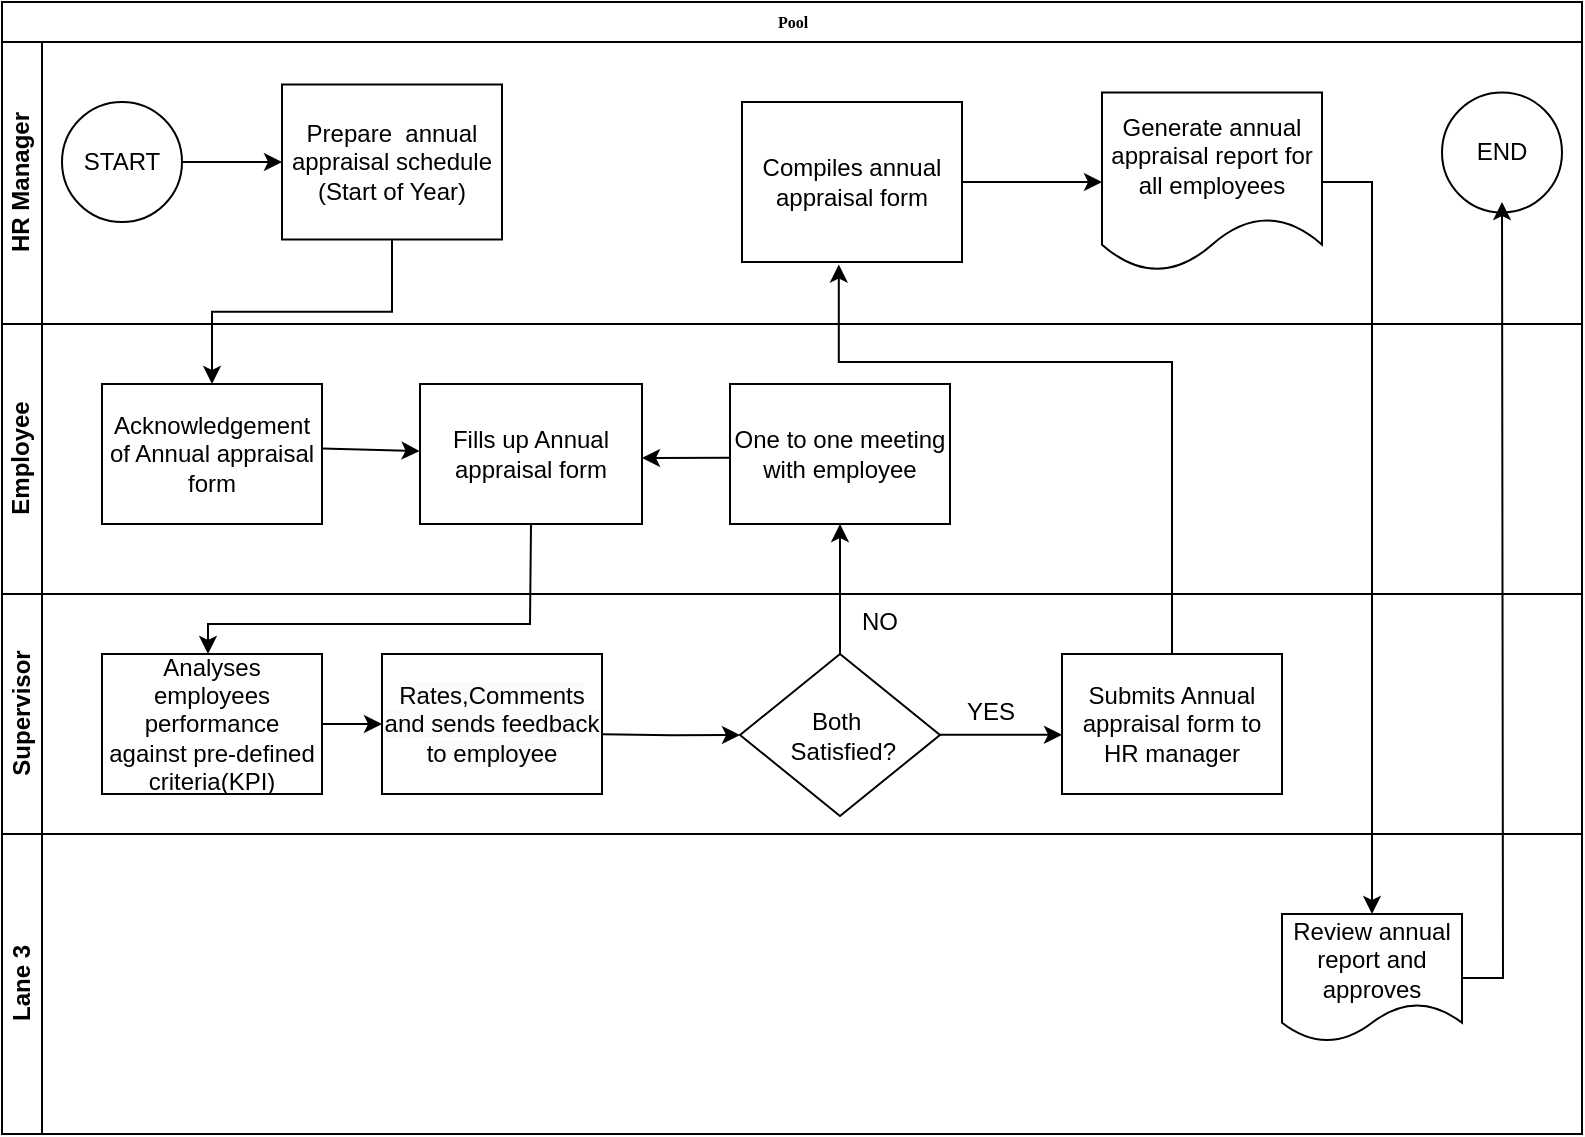 <mxfile version="23.1.5" type="github">
  <diagram name="Page-1" id="c7488fd3-1785-93aa-aadb-54a6760d102a">
    <mxGraphModel dx="1231" dy="582" grid="1" gridSize="10" guides="1" tooltips="1" connect="1" arrows="1" fold="1" page="1" pageScale="1" pageWidth="1100" pageHeight="850" background="none" math="0" shadow="0">
      <root>
        <mxCell id="0" />
        <mxCell id="1" parent="0" />
        <mxCell id="2b4e8129b02d487f-1" value="Pool" style="swimlane;html=1;childLayout=stackLayout;horizontal=1;startSize=20;horizontalStack=0;rounded=0;shadow=0;labelBackgroundColor=none;strokeWidth=1;fontFamily=Verdana;fontSize=8;align=center;" parent="1" vertex="1">
          <mxGeometry x="180" y="70" width="790" height="566" as="geometry" />
        </mxCell>
        <mxCell id="1yD6GQqrFXhn5_ZXk9Qm-10" value="HR Manager" style="swimlane;html=1;startSize=20;horizontal=0;" vertex="1" parent="2b4e8129b02d487f-1">
          <mxGeometry y="20" width="790" height="141" as="geometry" />
        </mxCell>
        <mxCell id="1yD6GQqrFXhn5_ZXk9Qm-11" value="" style="edgeStyle=orthogonalEdgeStyle;rounded=0;orthogonalLoop=1;jettySize=auto;html=1;" edge="1" parent="1yD6GQqrFXhn5_ZXk9Qm-10" source="1yD6GQqrFXhn5_ZXk9Qm-12" target="1yD6GQqrFXhn5_ZXk9Qm-13">
          <mxGeometry relative="1" as="geometry" />
        </mxCell>
        <mxCell id="1yD6GQqrFXhn5_ZXk9Qm-12" value="START" style="ellipse;whiteSpace=wrap;html=1;" vertex="1" parent="1yD6GQqrFXhn5_ZXk9Qm-10">
          <mxGeometry x="30" y="30" width="60" height="60" as="geometry" />
        </mxCell>
        <mxCell id="1yD6GQqrFXhn5_ZXk9Qm-13" value="Prepare&amp;nbsp; annual appraisal schedule (Start of Year)" style="rounded=0;whiteSpace=wrap;html=1;fontFamily=Helvetica;fontSize=12;fontColor=#000000;align=center;" vertex="1" parent="1yD6GQqrFXhn5_ZXk9Qm-10">
          <mxGeometry x="140" y="21.25" width="110" height="77.5" as="geometry" />
        </mxCell>
        <mxCell id="1yD6GQqrFXhn5_ZXk9Qm-14" value="Compiles annual appraisal form" style="rounded=0;whiteSpace=wrap;html=1;fontFamily=Helvetica;fontSize=12;fontColor=#000000;align=center;" vertex="1" parent="1yD6GQqrFXhn5_ZXk9Qm-10">
          <mxGeometry x="370" y="30" width="110" height="80" as="geometry" />
        </mxCell>
        <mxCell id="1yD6GQqrFXhn5_ZXk9Qm-16" value="" style="edgeStyle=orthogonalEdgeStyle;rounded=0;orthogonalLoop=1;jettySize=auto;html=1;endArrow=classic;endFill=1;" edge="1" parent="1yD6GQqrFXhn5_ZXk9Qm-10" source="1yD6GQqrFXhn5_ZXk9Qm-14">
          <mxGeometry relative="1" as="geometry">
            <mxPoint x="630" y="175" as="sourcePoint" />
            <mxPoint x="550" y="70.0" as="targetPoint" />
          </mxGeometry>
        </mxCell>
        <mxCell id="1yD6GQqrFXhn5_ZXk9Qm-39" value="Generate annual appraisal report for all employees" style="shape=document;whiteSpace=wrap;html=1;boundedLbl=1;" vertex="1" parent="1yD6GQqrFXhn5_ZXk9Qm-10">
          <mxGeometry x="550" y="25.25" width="110" height="89.5" as="geometry" />
        </mxCell>
        <mxCell id="1yD6GQqrFXhn5_ZXk9Qm-43" value="END" style="ellipse;whiteSpace=wrap;html=1;" vertex="1" parent="1yD6GQqrFXhn5_ZXk9Qm-10">
          <mxGeometry x="720" y="25.25" width="60" height="60" as="geometry" />
        </mxCell>
        <mxCell id="1yD6GQqrFXhn5_ZXk9Qm-17" value="Employee" style="swimlane;html=1;startSize=20;horizontal=0;" vertex="1" parent="2b4e8129b02d487f-1">
          <mxGeometry y="161" width="790" height="135" as="geometry" />
        </mxCell>
        <mxCell id="1yD6GQqrFXhn5_ZXk9Qm-18" value="Acknowledgement of Annual appraisal form" style="rounded=0;whiteSpace=wrap;html=1;fontFamily=Helvetica;fontSize=12;fontColor=#000000;align=center;" vertex="1" parent="1yD6GQqrFXhn5_ZXk9Qm-17">
          <mxGeometry x="50" y="30" width="110" height="70" as="geometry" />
        </mxCell>
        <mxCell id="1yD6GQqrFXhn5_ZXk9Qm-19" value="Fills up Annual appraisal form" style="rounded=0;whiteSpace=wrap;html=1;fontFamily=Helvetica;fontSize=12;fontColor=#000000;align=center;" vertex="1" parent="1yD6GQqrFXhn5_ZXk9Qm-17">
          <mxGeometry x="209" y="30" width="111" height="70" as="geometry" />
        </mxCell>
        <mxCell id="1yD6GQqrFXhn5_ZXk9Qm-20" value="" style="endArrow=classic;html=1;rounded=0;entryX=-0.002;entryY=0.479;entryDx=0;entryDy=0;entryPerimeter=0;" edge="1" parent="1yD6GQqrFXhn5_ZXk9Qm-17" target="1yD6GQqrFXhn5_ZXk9Qm-19">
          <mxGeometry width="50" height="50" relative="1" as="geometry">
            <mxPoint x="160" y="62.24" as="sourcePoint" />
            <mxPoint x="209.666" y="67.76" as="targetPoint" />
          </mxGeometry>
        </mxCell>
        <mxCell id="1yD6GQqrFXhn5_ZXk9Qm-21" value="One to one meeting with employee" style="rounded=0;whiteSpace=wrap;html=1;fontFamily=Helvetica;fontSize=12;fontColor=#000000;align=center;" vertex="1" parent="1yD6GQqrFXhn5_ZXk9Qm-17">
          <mxGeometry x="364" y="30" width="110" height="70" as="geometry" />
        </mxCell>
        <mxCell id="1yD6GQqrFXhn5_ZXk9Qm-23" value="" style="endArrow=classic;html=1;rounded=0;exitX=-0.001;exitY=0.526;exitDx=0;exitDy=0;exitPerimeter=0;" edge="1" parent="1yD6GQqrFXhn5_ZXk9Qm-17" source="1yD6GQqrFXhn5_ZXk9Qm-21">
          <mxGeometry width="50" height="50" relative="1" as="geometry">
            <mxPoint x="370" y="75" as="sourcePoint" />
            <mxPoint x="320" y="67" as="targetPoint" />
          </mxGeometry>
        </mxCell>
        <mxCell id="1yD6GQqrFXhn5_ZXk9Qm-24" value="Supervisor" style="swimlane;html=1;startSize=20;horizontal=0;" vertex="1" parent="2b4e8129b02d487f-1">
          <mxGeometry y="296" width="790" height="120" as="geometry" />
        </mxCell>
        <mxCell id="1yD6GQqrFXhn5_ZXk9Qm-25" value="Analyses employees performance against pre-defined criteria(KPI)" style="rounded=0;whiteSpace=wrap;html=1;fontFamily=Helvetica;fontSize=12;fontColor=#000000;align=center;" vertex="1" parent="1yD6GQqrFXhn5_ZXk9Qm-24">
          <mxGeometry x="50" y="30" width="110" height="70" as="geometry" />
        </mxCell>
        <mxCell id="1yD6GQqrFXhn5_ZXk9Qm-26" value="&lt;span style=&quot;color: rgb(0, 0, 0); font-family: Helvetica; font-size: 12px; font-style: normal; font-variant-ligatures: normal; font-variant-caps: normal; font-weight: 400; letter-spacing: normal; orphans: 2; text-align: center; text-indent: 0px; text-transform: none; widows: 2; word-spacing: 0px; -webkit-text-stroke-width: 0px; background-color: rgb(251, 251, 251); text-decoration-thickness: initial; text-decoration-style: initial; text-decoration-color: initial; float: none; display: inline !important;&quot;&gt;Rates,Comments and sends feedback to employee&lt;/span&gt;" style="rounded=0;whiteSpace=wrap;html=1;fontFamily=Helvetica;fontSize=12;fontColor=#000000;align=center;" vertex="1" parent="1yD6GQqrFXhn5_ZXk9Qm-24">
          <mxGeometry x="190" y="30" width="110" height="70" as="geometry" />
        </mxCell>
        <mxCell id="1yD6GQqrFXhn5_ZXk9Qm-27" value="Submits Annual appraisal form to HR manager" style="rounded=0;whiteSpace=wrap;html=1;fontFamily=Helvetica;fontSize=12;fontColor=#000000;align=center;" vertex="1" parent="1yD6GQqrFXhn5_ZXk9Qm-24">
          <mxGeometry x="530" y="30" width="110" height="70" as="geometry" />
        </mxCell>
        <mxCell id="1yD6GQqrFXhn5_ZXk9Qm-28" value="" style="endArrow=classic;html=1;rounded=0;exitX=0.5;exitY=1;exitDx=0;exitDy=0;" edge="1" parent="1yD6GQqrFXhn5_ZXk9Qm-24" source="1yD6GQqrFXhn5_ZXk9Qm-19">
          <mxGeometry width="50" height="50" relative="1" as="geometry">
            <mxPoint x="264" y="-15" as="sourcePoint" />
            <mxPoint x="103" y="30" as="targetPoint" />
            <Array as="points">
              <mxPoint x="264" y="15" />
              <mxPoint x="218" y="15" />
              <mxPoint x="178" y="15" />
              <mxPoint x="139" y="15" />
              <mxPoint x="103" y="15" />
            </Array>
          </mxGeometry>
        </mxCell>
        <mxCell id="1yD6GQqrFXhn5_ZXk9Qm-29" value="" style="endArrow=classic;html=1;rounded=0;entryX=0;entryY=0.5;entryDx=0;entryDy=0;" edge="1" parent="1yD6GQqrFXhn5_ZXk9Qm-24" target="1yD6GQqrFXhn5_ZXk9Qm-26">
          <mxGeometry width="50" height="50" relative="1" as="geometry">
            <mxPoint x="160" y="65" as="sourcePoint" />
            <mxPoint x="210" y="15" as="targetPoint" />
          </mxGeometry>
        </mxCell>
        <mxCell id="1yD6GQqrFXhn5_ZXk9Qm-30" value="Both&amp;nbsp;&lt;br&gt;&amp;nbsp;Satisfied?" style="rhombus;whiteSpace=wrap;html=1;fontFamily=Helvetica;fontSize=12;fontColor=#000000;align=center;" vertex="1" parent="1yD6GQqrFXhn5_ZXk9Qm-24">
          <mxGeometry x="369" y="30" width="100" height="81" as="geometry" />
        </mxCell>
        <mxCell id="1yD6GQqrFXhn5_ZXk9Qm-31" value="" style="edgeStyle=orthogonalEdgeStyle;rounded=0;orthogonalLoop=1;jettySize=auto;html=1;endArrow=classic;endFill=1;entryX=0;entryY=0.5;entryDx=0;entryDy=0;" edge="1" parent="1yD6GQqrFXhn5_ZXk9Qm-24" target="1yD6GQqrFXhn5_ZXk9Qm-30">
          <mxGeometry relative="1" as="geometry">
            <mxPoint x="300" y="70.083" as="sourcePoint" />
            <mxPoint x="365.043" y="-0.003" as="targetPoint" />
          </mxGeometry>
        </mxCell>
        <mxCell id="1yD6GQqrFXhn5_ZXk9Qm-32" value="" style="endArrow=classic;html=1;rounded=0;" edge="1" parent="1yD6GQqrFXhn5_ZXk9Qm-24">
          <mxGeometry width="50" height="50" relative="1" as="geometry">
            <mxPoint x="469" y="70.41" as="sourcePoint" />
            <mxPoint x="530" y="70.41" as="targetPoint" />
          </mxGeometry>
        </mxCell>
        <mxCell id="1yD6GQqrFXhn5_ZXk9Qm-22" value="NO" style="text;html=1;align=center;verticalAlign=middle;whiteSpace=wrap;rounded=0;" vertex="1" parent="1yD6GQqrFXhn5_ZXk9Qm-24">
          <mxGeometry x="409" width="60" height="28" as="geometry" />
        </mxCell>
        <mxCell id="1yD6GQqrFXhn5_ZXk9Qm-36" value="YES" style="text;html=1;align=center;verticalAlign=middle;resizable=0;points=[];autosize=1;strokeColor=none;fillColor=none;" vertex="1" parent="1yD6GQqrFXhn5_ZXk9Qm-24">
          <mxGeometry x="469" y="44" width="50" height="30" as="geometry" />
        </mxCell>
        <mxCell id="1yD6GQqrFXhn5_ZXk9Qm-1" value="Lane 3" style="swimlane;html=1;startSize=20;horizontal=0;" vertex="1" parent="2b4e8129b02d487f-1">
          <mxGeometry y="416" width="790" height="150" as="geometry" />
        </mxCell>
        <mxCell id="1yD6GQqrFXhn5_ZXk9Qm-42" style="edgeStyle=orthogonalEdgeStyle;rounded=0;orthogonalLoop=1;jettySize=auto;html=1;exitX=1;exitY=0.5;exitDx=0;exitDy=0;" edge="1" parent="1yD6GQqrFXhn5_ZXk9Qm-1" source="1yD6GQqrFXhn5_ZXk9Qm-38">
          <mxGeometry relative="1" as="geometry">
            <mxPoint x="750" y="-316.0" as="targetPoint" />
          </mxGeometry>
        </mxCell>
        <mxCell id="1yD6GQqrFXhn5_ZXk9Qm-38" value="Review annual report and approves" style="shape=document;whiteSpace=wrap;html=1;boundedLbl=1;" vertex="1" parent="1yD6GQqrFXhn5_ZXk9Qm-1">
          <mxGeometry x="640" y="40" width="90" height="64" as="geometry" />
        </mxCell>
        <mxCell id="1yD6GQqrFXhn5_ZXk9Qm-33" style="edgeStyle=orthogonalEdgeStyle;rounded=0;orthogonalLoop=1;jettySize=auto;html=1;exitX=0.5;exitY=1;exitDx=0;exitDy=0;entryX=0.5;entryY=0;entryDx=0;entryDy=0;" edge="1" parent="2b4e8129b02d487f-1" source="1yD6GQqrFXhn5_ZXk9Qm-13" target="1yD6GQqrFXhn5_ZXk9Qm-18">
          <mxGeometry relative="1" as="geometry" />
        </mxCell>
        <mxCell id="1yD6GQqrFXhn5_ZXk9Qm-35" style="edgeStyle=orthogonalEdgeStyle;rounded=0;orthogonalLoop=1;jettySize=auto;html=1;exitX=0.5;exitY=0;exitDx=0;exitDy=0;entryX=0.5;entryY=1;entryDx=0;entryDy=0;" edge="1" parent="2b4e8129b02d487f-1" source="1yD6GQqrFXhn5_ZXk9Qm-30" target="1yD6GQqrFXhn5_ZXk9Qm-21">
          <mxGeometry relative="1" as="geometry">
            <mxPoint x="400" y="310" as="targetPoint" />
          </mxGeometry>
        </mxCell>
        <mxCell id="1yD6GQqrFXhn5_ZXk9Qm-37" style="edgeStyle=orthogonalEdgeStyle;rounded=0;orthogonalLoop=1;jettySize=auto;html=1;exitX=0.5;exitY=0;exitDx=0;exitDy=0;entryX=0.44;entryY=1.016;entryDx=0;entryDy=0;entryPerimeter=0;" edge="1" parent="2b4e8129b02d487f-1" source="1yD6GQqrFXhn5_ZXk9Qm-27" target="1yD6GQqrFXhn5_ZXk9Qm-14">
          <mxGeometry relative="1" as="geometry">
            <Array as="points">
              <mxPoint x="585" y="180" />
              <mxPoint x="418" y="180" />
            </Array>
          </mxGeometry>
        </mxCell>
        <mxCell id="1yD6GQqrFXhn5_ZXk9Qm-40" style="edgeStyle=orthogonalEdgeStyle;rounded=0;orthogonalLoop=1;jettySize=auto;html=1;exitX=1;exitY=0.5;exitDx=0;exitDy=0;" edge="1" parent="2b4e8129b02d487f-1" source="1yD6GQqrFXhn5_ZXk9Qm-39" target="1yD6GQqrFXhn5_ZXk9Qm-38">
          <mxGeometry relative="1" as="geometry" />
        </mxCell>
      </root>
    </mxGraphModel>
  </diagram>
</mxfile>
